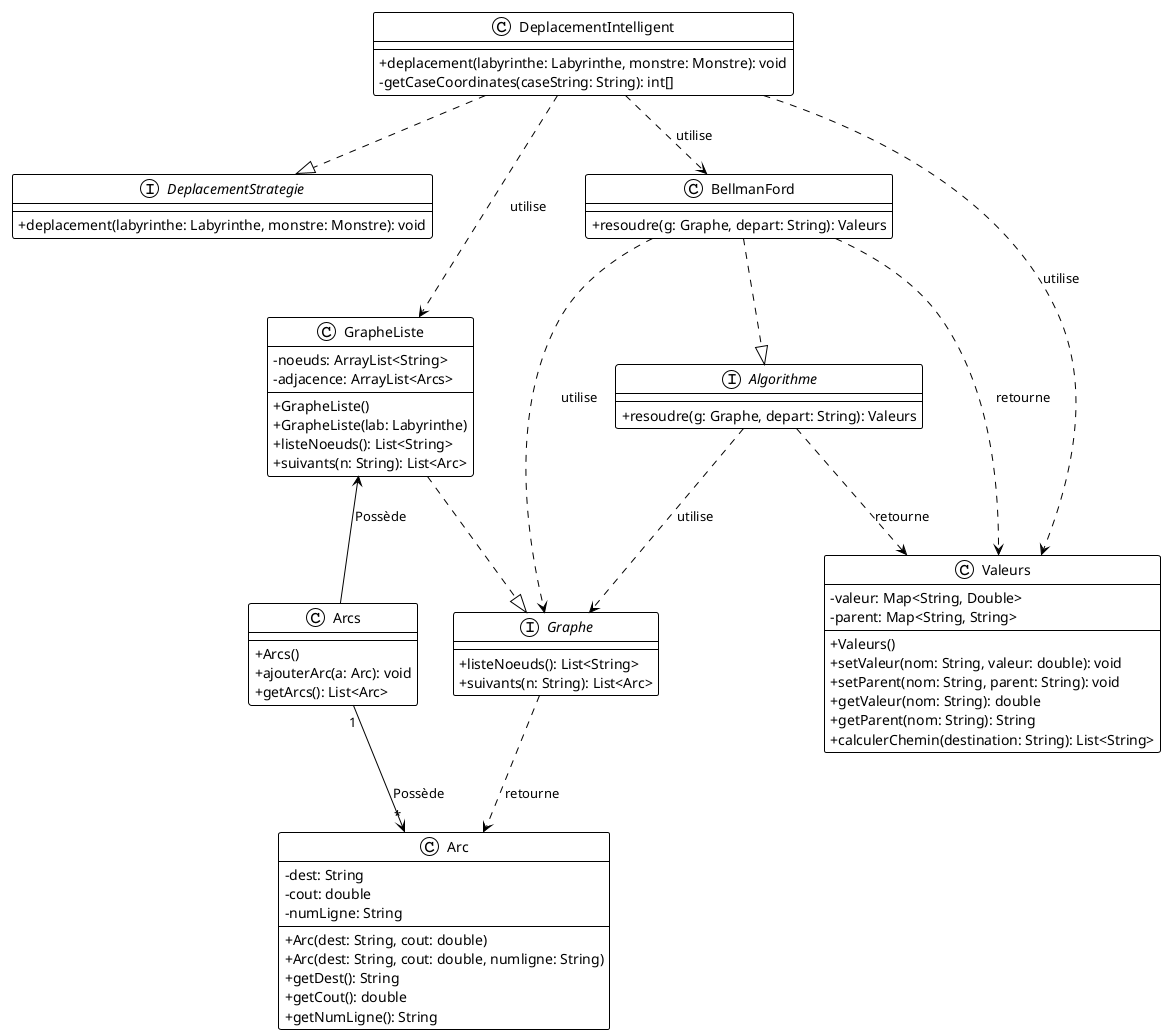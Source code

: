 @startuml Diagramme de Classes - Déplacement Intelligent avec Bellman-Ford

' Configuration du diagramme
!theme plain
skinparam classAttributeIconSize 0
skinparam monochrome false
skinparam backgroundColor white
skinparam class {
    BackgroundColor white
    BorderColor black
    ArrowColor black
}

interface DeplacementStrategie {
    + deplacement(labyrinthe: Labyrinthe, monstre: Monstre): void
}

interface Algorithme {
    + resoudre(g: Graphe, depart: String): Valeurs
}

interface Graphe {
    + listeNoeuds(): List<String>
    + suivants(n: String): List<Arc>
}

class DeplacementIntelligent {
    + deplacement(labyrinthe: Labyrinthe, monstre: Monstre): void
    - getCaseCoordinates(caseString: String): int[]
}

class BellmanFord {
    + resoudre(g: Graphe, depart: String): Valeurs
}

class GrapheListe {
    - noeuds: ArrayList<String>
    - adjacence: ArrayList<Arcs>
    + GrapheListe()
    + GrapheListe(lab: Labyrinthe)
    + listeNoeuds(): List<String>
    + suivants(n: String): List<Arc>
}

class Arc {
    - dest: String
    - cout: double
    - numLigne: String
    + Arc(dest: String, cout: double)
    + Arc(dest: String, cout: double, numligne: String)
    + getDest(): String
    + getCout(): double
    + getNumLigne(): String
}

class Arcs {
    + Arcs()
    + ajouterArc(a: Arc): void
    + getArcs(): List<Arc>
}

class Valeurs {
    - valeur: Map<String, Double>
    - parent: Map<String, String>
    + Valeurs()
    + setValeur(nom: String, valeur: double): void
    + setParent(nom: String, parent: String): void
    + getValeur(nom: String): double
    + getParent(nom: String): String
    + calculerChemin(destination: String): List<String>
}

DeplacementIntelligent ..|> DeplacementStrategie
BellmanFord ..|> Algorithme
GrapheListe ..|> Graphe

DeplacementIntelligent ..> GrapheListe : "utilise"
DeplacementIntelligent ..> BellmanFord : "utilise"
DeplacementIntelligent ..> Valeurs : "utilise"

BellmanFord ..> Valeurs : "retourne"
BellmanFord ..> Graphe : "utilise"

GrapheListe <-- Arcs : "Possède"
Arcs "1" --> "*" Arc : "Possède"

Algorithme ..> Valeurs : "retourne"
Algorithme ..> Graphe : "utilise"
Graphe ..> Arc : "retourne"

@enduml
